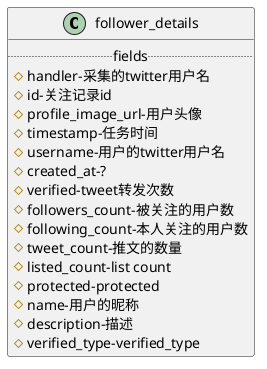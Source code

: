 @startuml
class follower_details {
  .. fields ..
  #handler-采集的twitter用户名
  #id-关注记录id
  #profile_image_url-用户头像
  #timestamp-任务时间
  #username-用户的twitter用户名
  #created_at-?
  #verified-tweet转发次数
  #followers_count-被关注的用户数
  #following_count-本人关注的用户数
  #tweet_count-推文的数量
  #listed_count-list count
  #protected-protected
  #name-用户的昵称
  #description-描述
  #verified_type-verified_type
}
@enduml
